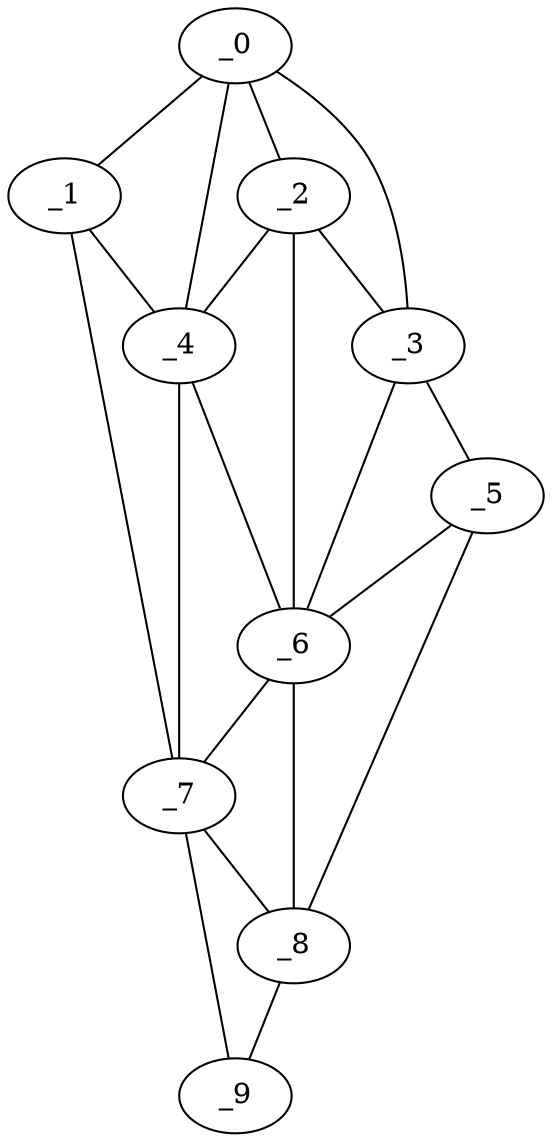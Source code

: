 graph "obj77__40.gxl" {
	_0	 [x=16,
		y=66];
	_1	 [x=16,
		y=105];
	_0 -- _1	 [valence=1];
	_2	 [x=23,
		y=61];
	_0 -- _2	 [valence=1];
	_3	 [x=25,
		y=8];
	_0 -- _3	 [valence=1];
	_4	 [x=42,
		y=71];
	_0 -- _4	 [valence=2];
	_1 -- _4	 [valence=1];
	_7	 [x=88,
		y=125];
	_1 -- _7	 [valence=1];
	_2 -- _3	 [valence=2];
	_2 -- _4	 [valence=2];
	_6	 [x=71,
		y=60];
	_2 -- _6	 [valence=1];
	_5	 [x=68,
		y=7];
	_3 -- _5	 [valence=1];
	_3 -- _6	 [valence=2];
	_4 -- _6	 [valence=2];
	_4 -- _7	 [valence=2];
	_5 -- _6	 [valence=2];
	_8	 [x=114,
		y=74];
	_5 -- _8	 [valence=1];
	_6 -- _7	 [valence=2];
	_6 -- _8	 [valence=1];
	_7 -- _8	 [valence=2];
	_9	 [x=114,
		y=114];
	_7 -- _9	 [valence=1];
	_8 -- _9	 [valence=1];
}
